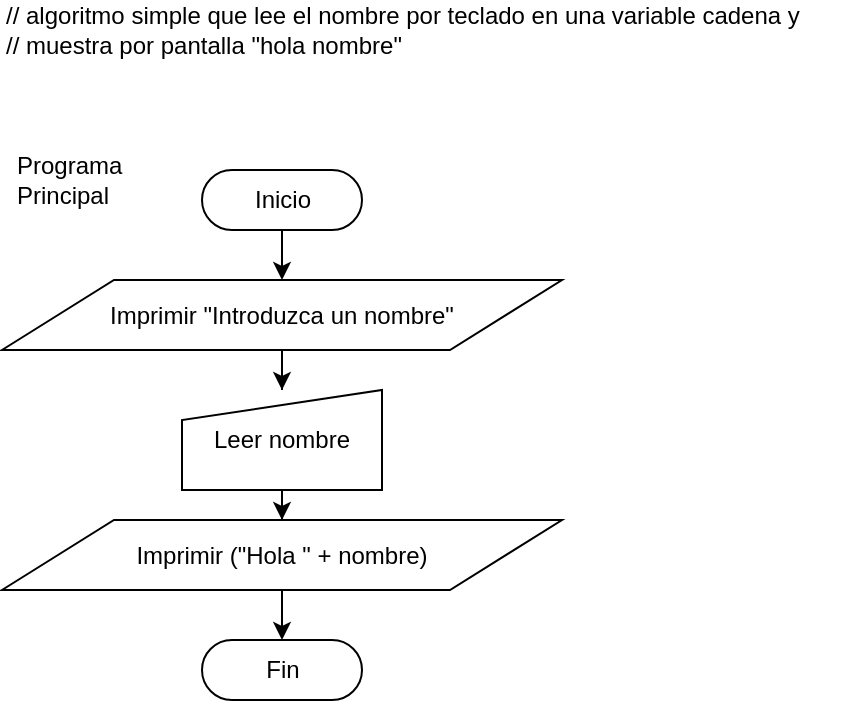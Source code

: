 <mxfile>
    <diagram id="ptqDWosnfXCMIk0xiV_H" name="Page-1">
        <mxGraphModel dx="1709" dy="830" grid="1" gridSize="10" guides="1" tooltips="1" connect="1" arrows="1" fold="1" page="1" pageScale="1" pageWidth="827" pageHeight="1169" math="0" shadow="0">
            <root>
                <mxCell id="0"/>
                <mxCell id="1" parent="0"/>
                <mxCell id="5" value="// algoritmo simple que lee el nombre por teclado en una variable cadena y&amp;nbsp;&lt;br&gt;// muestra por pantalla &quot;hola nombre&quot;" style="text;html=1;align=left;verticalAlign=middle;resizable=0;points=[];autosize=1;strokeColor=none;" parent="1" vertex="1">
                    <mxGeometry x="-800" y="5" width="420" height="30" as="geometry"/>
                </mxCell>
                <mxCell id="8" style="edgeStyle=orthogonalEdgeStyle;rounded=0;orthogonalLoop=1;jettySize=auto;html=1;" parent="1" source="6" target="9" edge="1">
                    <mxGeometry relative="1" as="geometry">
                        <mxPoint x="-660" y="170" as="targetPoint"/>
                    </mxGeometry>
                </mxCell>
                <mxCell id="6" value="Inicio" style="html=1;dashed=0;whitespace=wrap;shape=mxgraph.dfd.start" parent="1" vertex="1">
                    <mxGeometry x="-700" y="90" width="80" height="30" as="geometry"/>
                </mxCell>
                <mxCell id="7" value="&lt;div style=&quot;text-align: left&quot;&gt;&lt;span&gt;Programa&amp;nbsp;&lt;/span&gt;&lt;/div&gt;&lt;div style=&quot;text-align: left&quot;&gt;&lt;span&gt;Principal&lt;/span&gt;&lt;/div&gt;" style="text;html=1;align=center;verticalAlign=middle;resizable=0;points=[];autosize=1;strokeColor=none;" parent="1" vertex="1">
                    <mxGeometry x="-800" y="80" width="70" height="30" as="geometry"/>
                </mxCell>
                <mxCell id="10" style="edgeStyle=orthogonalEdgeStyle;rounded=0;orthogonalLoop=1;jettySize=auto;html=1;" parent="1" source="9" target="11" edge="1">
                    <mxGeometry relative="1" as="geometry">
                        <mxPoint x="-660" y="220" as="targetPoint"/>
                    </mxGeometry>
                </mxCell>
                <mxCell id="9" value="Imprimir &quot;Introduzca un nombre&quot;" style="shape=parallelogram;perimeter=parallelogramPerimeter;whiteSpace=wrap;html=1;dashed=0;" parent="1" vertex="1">
                    <mxGeometry x="-800" y="145" width="280" height="35" as="geometry"/>
                </mxCell>
                <mxCell id="12" style="edgeStyle=orthogonalEdgeStyle;rounded=0;orthogonalLoop=1;jettySize=auto;html=1;" parent="1" source="11" target="13" edge="1">
                    <mxGeometry relative="1" as="geometry">
                        <mxPoint x="-660" y="290" as="targetPoint"/>
                    </mxGeometry>
                </mxCell>
                <mxCell id="11" value="Leer nombre" style="shape=manualInput;whiteSpace=wrap;html=1;dashed=0;size=15;" parent="1" vertex="1">
                    <mxGeometry x="-710" y="200" width="100" height="50" as="geometry"/>
                </mxCell>
                <mxCell id="15" style="edgeStyle=orthogonalEdgeStyle;rounded=0;orthogonalLoop=1;jettySize=auto;html=1;" parent="1" source="13" target="16" edge="1">
                    <mxGeometry relative="1" as="geometry">
                        <mxPoint x="-660" y="340" as="targetPoint"/>
                    </mxGeometry>
                </mxCell>
                <mxCell id="13" value="Imprimir (&quot;Hola &quot; + nombre)" style="shape=parallelogram;perimeter=parallelogramPerimeter;whiteSpace=wrap;html=1;dashed=0;" parent="1" vertex="1">
                    <mxGeometry x="-800" y="265" width="280" height="35" as="geometry"/>
                </mxCell>
                <mxCell id="16" value="Fin" style="html=1;dashed=0;whitespace=wrap;shape=mxgraph.dfd.start" parent="1" vertex="1">
                    <mxGeometry x="-700" y="325" width="80" height="30" as="geometry"/>
                </mxCell>
            </root>
        </mxGraphModel>
    </diagram>
</mxfile>